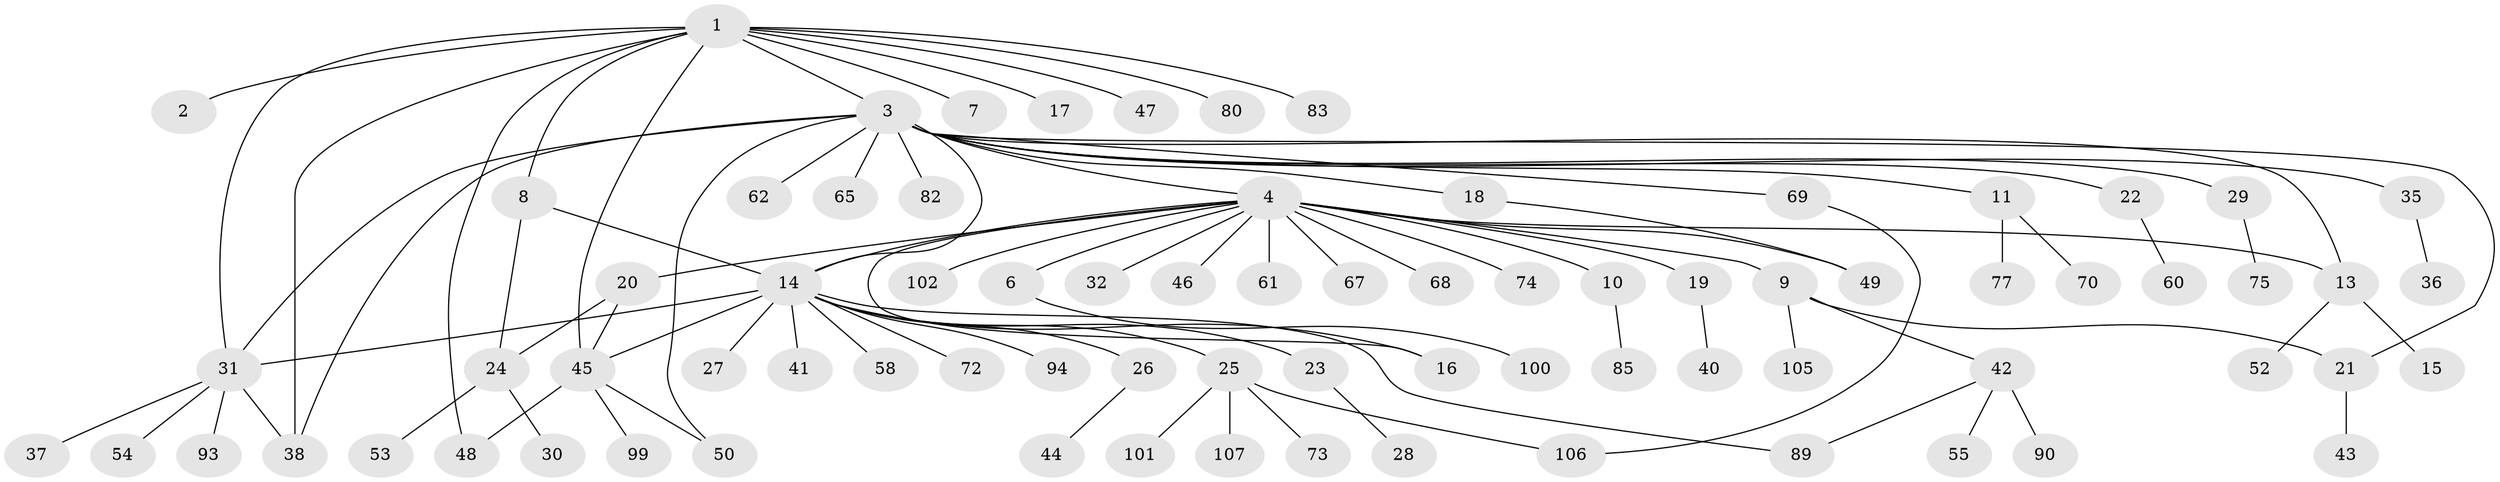 // Generated by graph-tools (version 1.1) at 2025/23/03/03/25 07:23:55]
// undirected, 78 vertices, 94 edges
graph export_dot {
graph [start="1"]
  node [color=gray90,style=filled];
  1 [super="+5"];
  2;
  3 [super="+51"];
  4 [super="+12"];
  6;
  7 [super="+81"];
  8 [super="+87"];
  9;
  10;
  11 [super="+39"];
  13 [super="+95"];
  14 [super="+63"];
  15;
  16 [super="+71"];
  17 [super="+59"];
  18;
  19;
  20;
  21 [super="+66"];
  22;
  23;
  24 [super="+92"];
  25 [super="+33"];
  26 [super="+34"];
  27;
  28;
  29 [super="+56"];
  30;
  31 [super="+57"];
  32;
  35;
  36;
  37;
  38;
  40 [super="+78"];
  41;
  42 [super="+104"];
  43;
  44;
  45 [super="+91"];
  46;
  47;
  48;
  49 [super="+96"];
  50 [super="+64"];
  52;
  53;
  54 [super="+98"];
  55 [super="+86"];
  58;
  60;
  61 [super="+79"];
  62 [super="+103"];
  65;
  67;
  68 [super="+76"];
  69;
  70 [super="+84"];
  72;
  73;
  74 [super="+88"];
  75;
  77;
  80;
  82;
  83;
  85;
  89;
  90;
  93 [super="+108"];
  94 [super="+97"];
  99;
  100;
  101;
  102;
  105;
  106;
  107;
  1 -- 2;
  1 -- 3;
  1 -- 7;
  1 -- 8;
  1 -- 17;
  1 -- 31;
  1 -- 38;
  1 -- 47;
  1 -- 48;
  1 -- 80;
  1 -- 83;
  1 -- 45;
  3 -- 4;
  3 -- 11;
  3 -- 13;
  3 -- 18;
  3 -- 21;
  3 -- 22;
  3 -- 29;
  3 -- 35;
  3 -- 38;
  3 -- 50;
  3 -- 62;
  3 -- 65;
  3 -- 69;
  3 -- 82;
  3 -- 14;
  3 -- 31;
  4 -- 6;
  4 -- 9;
  4 -- 10;
  4 -- 13;
  4 -- 14;
  4 -- 16;
  4 -- 19;
  4 -- 32;
  4 -- 46;
  4 -- 61;
  4 -- 74;
  4 -- 102;
  4 -- 49;
  4 -- 67;
  4 -- 20;
  4 -- 68;
  6 -- 100;
  8 -- 24;
  8 -- 14;
  9 -- 21;
  9 -- 42;
  9 -- 105;
  10 -- 85;
  11 -- 70;
  11 -- 77;
  13 -- 15;
  13 -- 52;
  14 -- 23;
  14 -- 25;
  14 -- 26;
  14 -- 27;
  14 -- 41;
  14 -- 45;
  14 -- 58;
  14 -- 72;
  14 -- 89;
  14 -- 94 [weight=2];
  14 -- 31;
  14 -- 16;
  18 -- 49;
  19 -- 40;
  20 -- 24;
  20 -- 45;
  21 -- 43;
  22 -- 60;
  23 -- 28;
  24 -- 30;
  24 -- 53;
  25 -- 73;
  25 -- 101;
  25 -- 106;
  25 -- 107;
  26 -- 44;
  29 -- 75;
  31 -- 37;
  31 -- 38;
  31 -- 54;
  31 -- 93;
  35 -- 36;
  42 -- 55;
  42 -- 89;
  42 -- 90;
  45 -- 50;
  45 -- 99;
  45 -- 48;
  69 -- 106;
}
